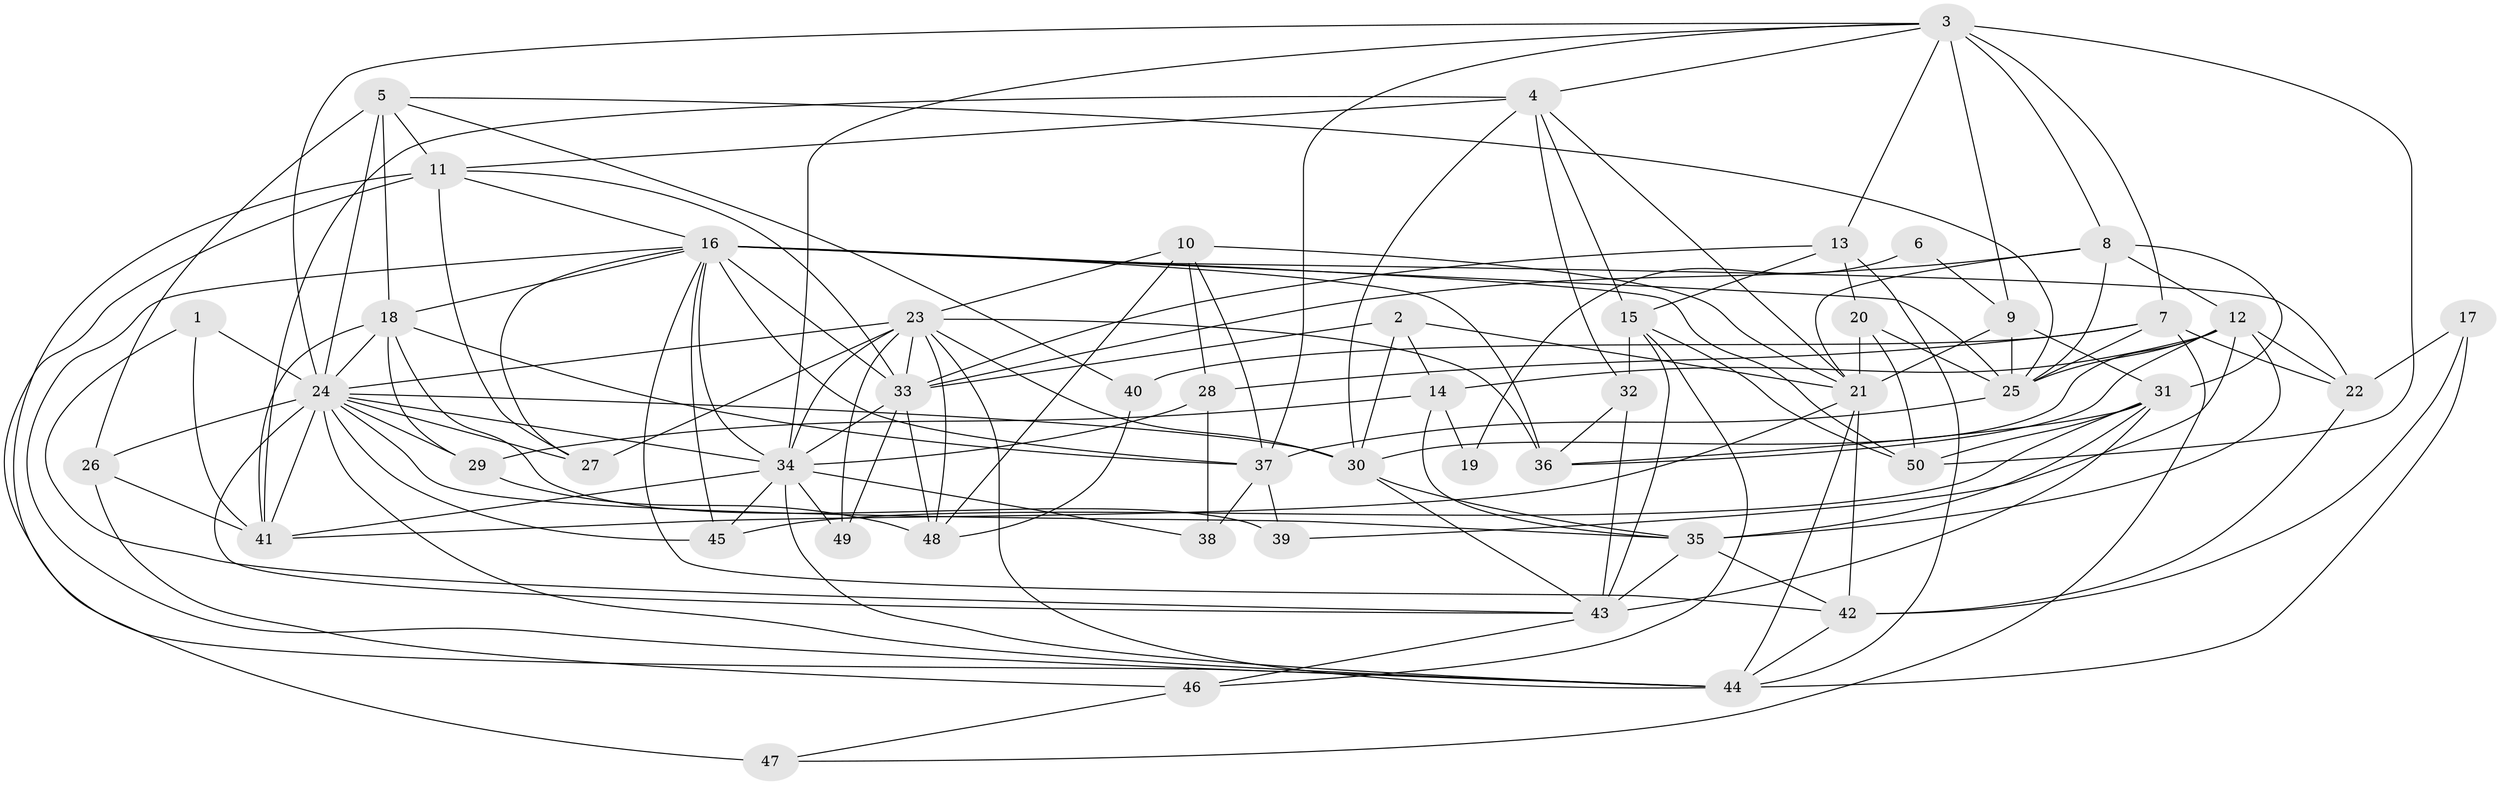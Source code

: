 // original degree distribution, {5: 0.13709677419354838, 3: 0.31451612903225806, 2: 0.11290322580645161, 4: 0.28225806451612906, 6: 0.08064516129032258, 7: 0.04838709677419355, 8: 0.024193548387096774}
// Generated by graph-tools (version 1.1) at 2025/37/03/04/25 23:37:00]
// undirected, 50 vertices, 148 edges
graph export_dot {
  node [color=gray90,style=filled];
  1;
  2;
  3;
  4;
  5;
  6;
  7;
  8;
  9;
  10;
  11;
  12;
  13;
  14;
  15;
  16;
  17;
  18;
  19;
  20;
  21;
  22;
  23;
  24;
  25;
  26;
  27;
  28;
  29;
  30;
  31;
  32;
  33;
  34;
  35;
  36;
  37;
  38;
  39;
  40;
  41;
  42;
  43;
  44;
  45;
  46;
  47;
  48;
  49;
  50;
  1 -- 24 [weight=1.0];
  1 -- 41 [weight=1.0];
  1 -- 43 [weight=1.0];
  2 -- 14 [weight=1.0];
  2 -- 21 [weight=1.0];
  2 -- 30 [weight=1.0];
  2 -- 33 [weight=2.0];
  3 -- 4 [weight=1.0];
  3 -- 7 [weight=1.0];
  3 -- 8 [weight=1.0];
  3 -- 9 [weight=2.0];
  3 -- 13 [weight=1.0];
  3 -- 24 [weight=1.0];
  3 -- 34 [weight=1.0];
  3 -- 37 [weight=1.0];
  3 -- 50 [weight=1.0];
  4 -- 11 [weight=1.0];
  4 -- 15 [weight=1.0];
  4 -- 21 [weight=1.0];
  4 -- 30 [weight=1.0];
  4 -- 32 [weight=1.0];
  4 -- 41 [weight=1.0];
  5 -- 11 [weight=1.0];
  5 -- 18 [weight=1.0];
  5 -- 24 [weight=1.0];
  5 -- 25 [weight=1.0];
  5 -- 26 [weight=1.0];
  5 -- 40 [weight=1.0];
  6 -- 9 [weight=1.0];
  6 -- 19 [weight=1.0];
  7 -- 22 [weight=1.0];
  7 -- 25 [weight=1.0];
  7 -- 28 [weight=1.0];
  7 -- 40 [weight=1.0];
  7 -- 47 [weight=1.0];
  8 -- 12 [weight=2.0];
  8 -- 21 [weight=1.0];
  8 -- 25 [weight=1.0];
  8 -- 31 [weight=2.0];
  8 -- 33 [weight=2.0];
  9 -- 21 [weight=1.0];
  9 -- 25 [weight=1.0];
  9 -- 31 [weight=1.0];
  10 -- 21 [weight=1.0];
  10 -- 23 [weight=1.0];
  10 -- 28 [weight=1.0];
  10 -- 37 [weight=1.0];
  10 -- 48 [weight=1.0];
  11 -- 16 [weight=1.0];
  11 -- 27 [weight=1.0];
  11 -- 33 [weight=1.0];
  11 -- 44 [weight=1.0];
  11 -- 47 [weight=2.0];
  12 -- 14 [weight=1.0];
  12 -- 22 [weight=1.0];
  12 -- 25 [weight=1.0];
  12 -- 30 [weight=1.0];
  12 -- 35 [weight=1.0];
  12 -- 36 [weight=1.0];
  12 -- 39 [weight=1.0];
  13 -- 15 [weight=2.0];
  13 -- 20 [weight=1.0];
  13 -- 33 [weight=1.0];
  13 -- 44 [weight=1.0];
  14 -- 19 [weight=2.0];
  14 -- 29 [weight=1.0];
  14 -- 35 [weight=1.0];
  15 -- 32 [weight=1.0];
  15 -- 43 [weight=1.0];
  15 -- 46 [weight=1.0];
  15 -- 50 [weight=1.0];
  16 -- 18 [weight=1.0];
  16 -- 22 [weight=1.0];
  16 -- 25 [weight=2.0];
  16 -- 27 [weight=1.0];
  16 -- 33 [weight=1.0];
  16 -- 34 [weight=1.0];
  16 -- 36 [weight=1.0];
  16 -- 37 [weight=2.0];
  16 -- 42 [weight=1.0];
  16 -- 44 [weight=1.0];
  16 -- 45 [weight=2.0];
  16 -- 50 [weight=1.0];
  17 -- 22 [weight=1.0];
  17 -- 42 [weight=1.0];
  17 -- 44 [weight=1.0];
  18 -- 24 [weight=1.0];
  18 -- 29 [weight=1.0];
  18 -- 37 [weight=1.0];
  18 -- 39 [weight=1.0];
  18 -- 41 [weight=1.0];
  20 -- 21 [weight=1.0];
  20 -- 25 [weight=1.0];
  20 -- 50 [weight=1.0];
  21 -- 41 [weight=1.0];
  21 -- 42 [weight=1.0];
  21 -- 44 [weight=1.0];
  22 -- 42 [weight=1.0];
  23 -- 24 [weight=1.0];
  23 -- 27 [weight=1.0];
  23 -- 30 [weight=1.0];
  23 -- 33 [weight=1.0];
  23 -- 34 [weight=1.0];
  23 -- 36 [weight=1.0];
  23 -- 44 [weight=1.0];
  23 -- 48 [weight=1.0];
  23 -- 49 [weight=1.0];
  24 -- 26 [weight=1.0];
  24 -- 27 [weight=1.0];
  24 -- 29 [weight=1.0];
  24 -- 30 [weight=1.0];
  24 -- 34 [weight=1.0];
  24 -- 35 [weight=1.0];
  24 -- 41 [weight=1.0];
  24 -- 43 [weight=1.0];
  24 -- 44 [weight=2.0];
  24 -- 45 [weight=1.0];
  25 -- 37 [weight=2.0];
  26 -- 41 [weight=1.0];
  26 -- 46 [weight=1.0];
  28 -- 34 [weight=1.0];
  28 -- 38 [weight=1.0];
  29 -- 48 [weight=1.0];
  30 -- 35 [weight=2.0];
  30 -- 43 [weight=1.0];
  31 -- 35 [weight=1.0];
  31 -- 36 [weight=1.0];
  31 -- 43 [weight=2.0];
  31 -- 45 [weight=2.0];
  31 -- 50 [weight=1.0];
  32 -- 36 [weight=1.0];
  32 -- 43 [weight=2.0];
  33 -- 34 [weight=1.0];
  33 -- 48 [weight=2.0];
  33 -- 49 [weight=1.0];
  34 -- 38 [weight=1.0];
  34 -- 41 [weight=1.0];
  34 -- 44 [weight=1.0];
  34 -- 45 [weight=1.0];
  34 -- 49 [weight=1.0];
  35 -- 42 [weight=1.0];
  35 -- 43 [weight=2.0];
  37 -- 38 [weight=2.0];
  37 -- 39 [weight=1.0];
  40 -- 48 [weight=1.0];
  42 -- 44 [weight=3.0];
  43 -- 46 [weight=1.0];
  46 -- 47 [weight=1.0];
}
